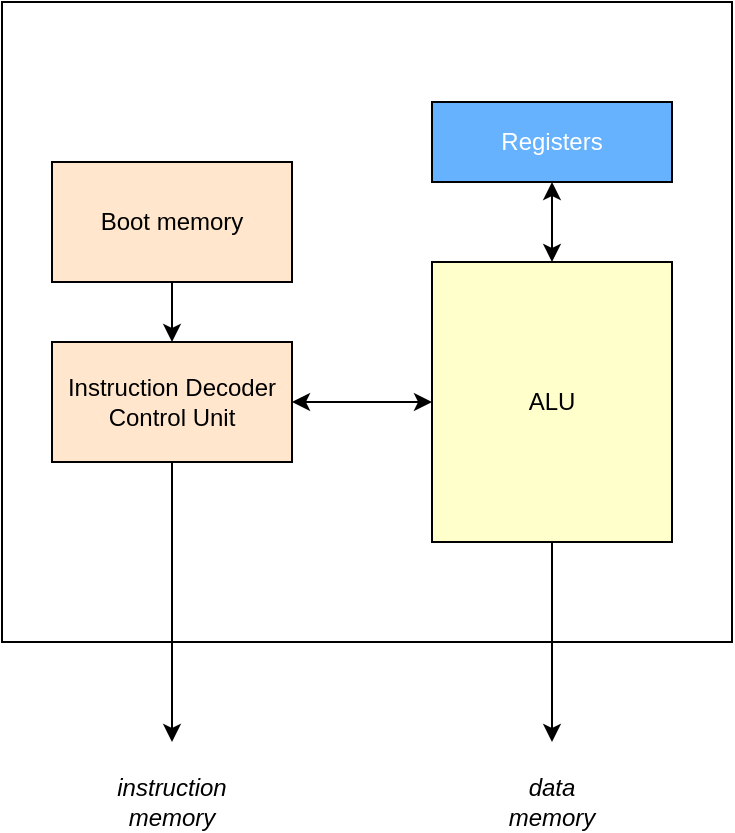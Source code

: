 <mxfile version="14.4.3" type="device"><diagram id="mN8FOwnUT73ws6n5HeIg" name="Page-1"><mxGraphModel dx="946" dy="672" grid="1" gridSize="10" guides="1" tooltips="1" connect="1" arrows="1" fold="1" page="1" pageScale="1" pageWidth="827" pageHeight="1169" math="0" shadow="0"><root><mxCell id="0"/><mxCell id="1" parent="0"/><mxCell id="R2bJrqQEyKLvwm6H-iFT-2" value="" style="rounded=0;whiteSpace=wrap;html=1;" vertex="1" parent="1"><mxGeometry x="65" y="110" width="365" height="320" as="geometry"/></mxCell><mxCell id="AL-BwSKPmi1wRKBsyiYw-5" value="" style="edgeStyle=orthogonalEdgeStyle;rounded=0;orthogonalLoop=1;jettySize=auto;html=1;startArrow=none;startFill=0;" parent="1" source="AL-BwSKPmi1wRKBsyiYw-1" edge="1"><mxGeometry relative="1" as="geometry"><mxPoint x="340" y="480" as="targetPoint"/></mxGeometry></mxCell><mxCell id="AL-BwSKPmi1wRKBsyiYw-24" value="" style="edgeStyle=orthogonalEdgeStyle;rounded=0;orthogonalLoop=1;jettySize=auto;html=1;startArrow=classic;startFill=1;endArrow=classic;endFill=1;fontColor=#FFFFFF;" parent="1" source="AL-BwSKPmi1wRKBsyiYw-1" target="AL-BwSKPmi1wRKBsyiYw-14" edge="1"><mxGeometry relative="1" as="geometry"/></mxCell><mxCell id="AL-BwSKPmi1wRKBsyiYw-1" value="ALU" style="rounded=0;whiteSpace=wrap;html=1;fillColor=#FFFFCC;" parent="1" vertex="1"><mxGeometry x="280" y="240" width="120" height="140" as="geometry"/></mxCell><mxCell id="AL-BwSKPmi1wRKBsyiYw-3" value="" style="edgeStyle=orthogonalEdgeStyle;rounded=0;orthogonalLoop=1;jettySize=auto;html=1;startArrow=classic;startFill=1;" parent="1" source="AL-BwSKPmi1wRKBsyiYw-2" target="AL-BwSKPmi1wRKBsyiYw-1" edge="1"><mxGeometry relative="1" as="geometry"/></mxCell><mxCell id="AL-BwSKPmi1wRKBsyiYw-2" value="Instruction Decoder&lt;br&gt;Control Unit" style="rounded=0;whiteSpace=wrap;html=1;fillColor=#FFE6CC;" parent="1" vertex="1"><mxGeometry x="90" y="280" width="120" height="60" as="geometry"/></mxCell><mxCell id="AL-BwSKPmi1wRKBsyiYw-6" style="edgeStyle=orthogonalEdgeStyle;rounded=0;orthogonalLoop=1;jettySize=auto;html=1;entryX=0.5;entryY=1;entryDx=0;entryDy=0;exitX=0.5;exitY=1;exitDx=0;exitDy=0;" parent="1" source="AL-BwSKPmi1wRKBsyiYw-2" edge="1"><mxGeometry relative="1" as="geometry"><mxPoint x="150" y="425" as="sourcePoint"/><mxPoint x="150" y="480" as="targetPoint"/></mxGeometry></mxCell><mxCell id="AL-BwSKPmi1wRKBsyiYw-11" value="" style="edgeStyle=orthogonalEdgeStyle;rounded=0;orthogonalLoop=1;jettySize=auto;html=1;" parent="1" edge="1"><mxGeometry relative="1" as="geometry"><mxPoint x="600" y="470" as="sourcePoint"/></mxGeometry></mxCell><mxCell id="AL-BwSKPmi1wRKBsyiYw-14" value="Registers" style="rounded=0;whiteSpace=wrap;html=1;fillColor=#66B2FF;fontColor=#FFFFFF;" parent="1" vertex="1"><mxGeometry x="280" y="160" width="120" height="40" as="geometry"/></mxCell><mxCell id="AL-BwSKPmi1wRKBsyiYw-15" value="data memory" style="text;html=1;strokeColor=none;fillColor=none;align=center;verticalAlign=middle;whiteSpace=wrap;rounded=0;fontStyle=2" parent="1" vertex="1"><mxGeometry x="305" y="500" width="70" height="20" as="geometry"/></mxCell><mxCell id="AL-BwSKPmi1wRKBsyiYw-21" value="" style="edgeStyle=orthogonalEdgeStyle;rounded=0;orthogonalLoop=1;jettySize=auto;html=1;startArrow=classic;startFill=1;endArrow=none;endFill=0;" parent="1" source="AL-BwSKPmi1wRKBsyiYw-2" target="AL-BwSKPmi1wRKBsyiYw-20" edge="1"><mxGeometry relative="1" as="geometry"/></mxCell><mxCell id="AL-BwSKPmi1wRKBsyiYw-20" value="Boot memory" style="rounded=0;whiteSpace=wrap;html=1;fillColor=#FFE6CC;" parent="1" vertex="1"><mxGeometry x="90" y="190" width="120" height="60" as="geometry"/></mxCell><mxCell id="R2bJrqQEyKLvwm6H-iFT-1" value="instruction memory" style="text;html=1;strokeColor=none;fillColor=none;align=center;verticalAlign=middle;whiteSpace=wrap;rounded=0;fontStyle=2" vertex="1" parent="1"><mxGeometry x="115" y="500" width="70" height="20" as="geometry"/></mxCell></root></mxGraphModel></diagram></mxfile>